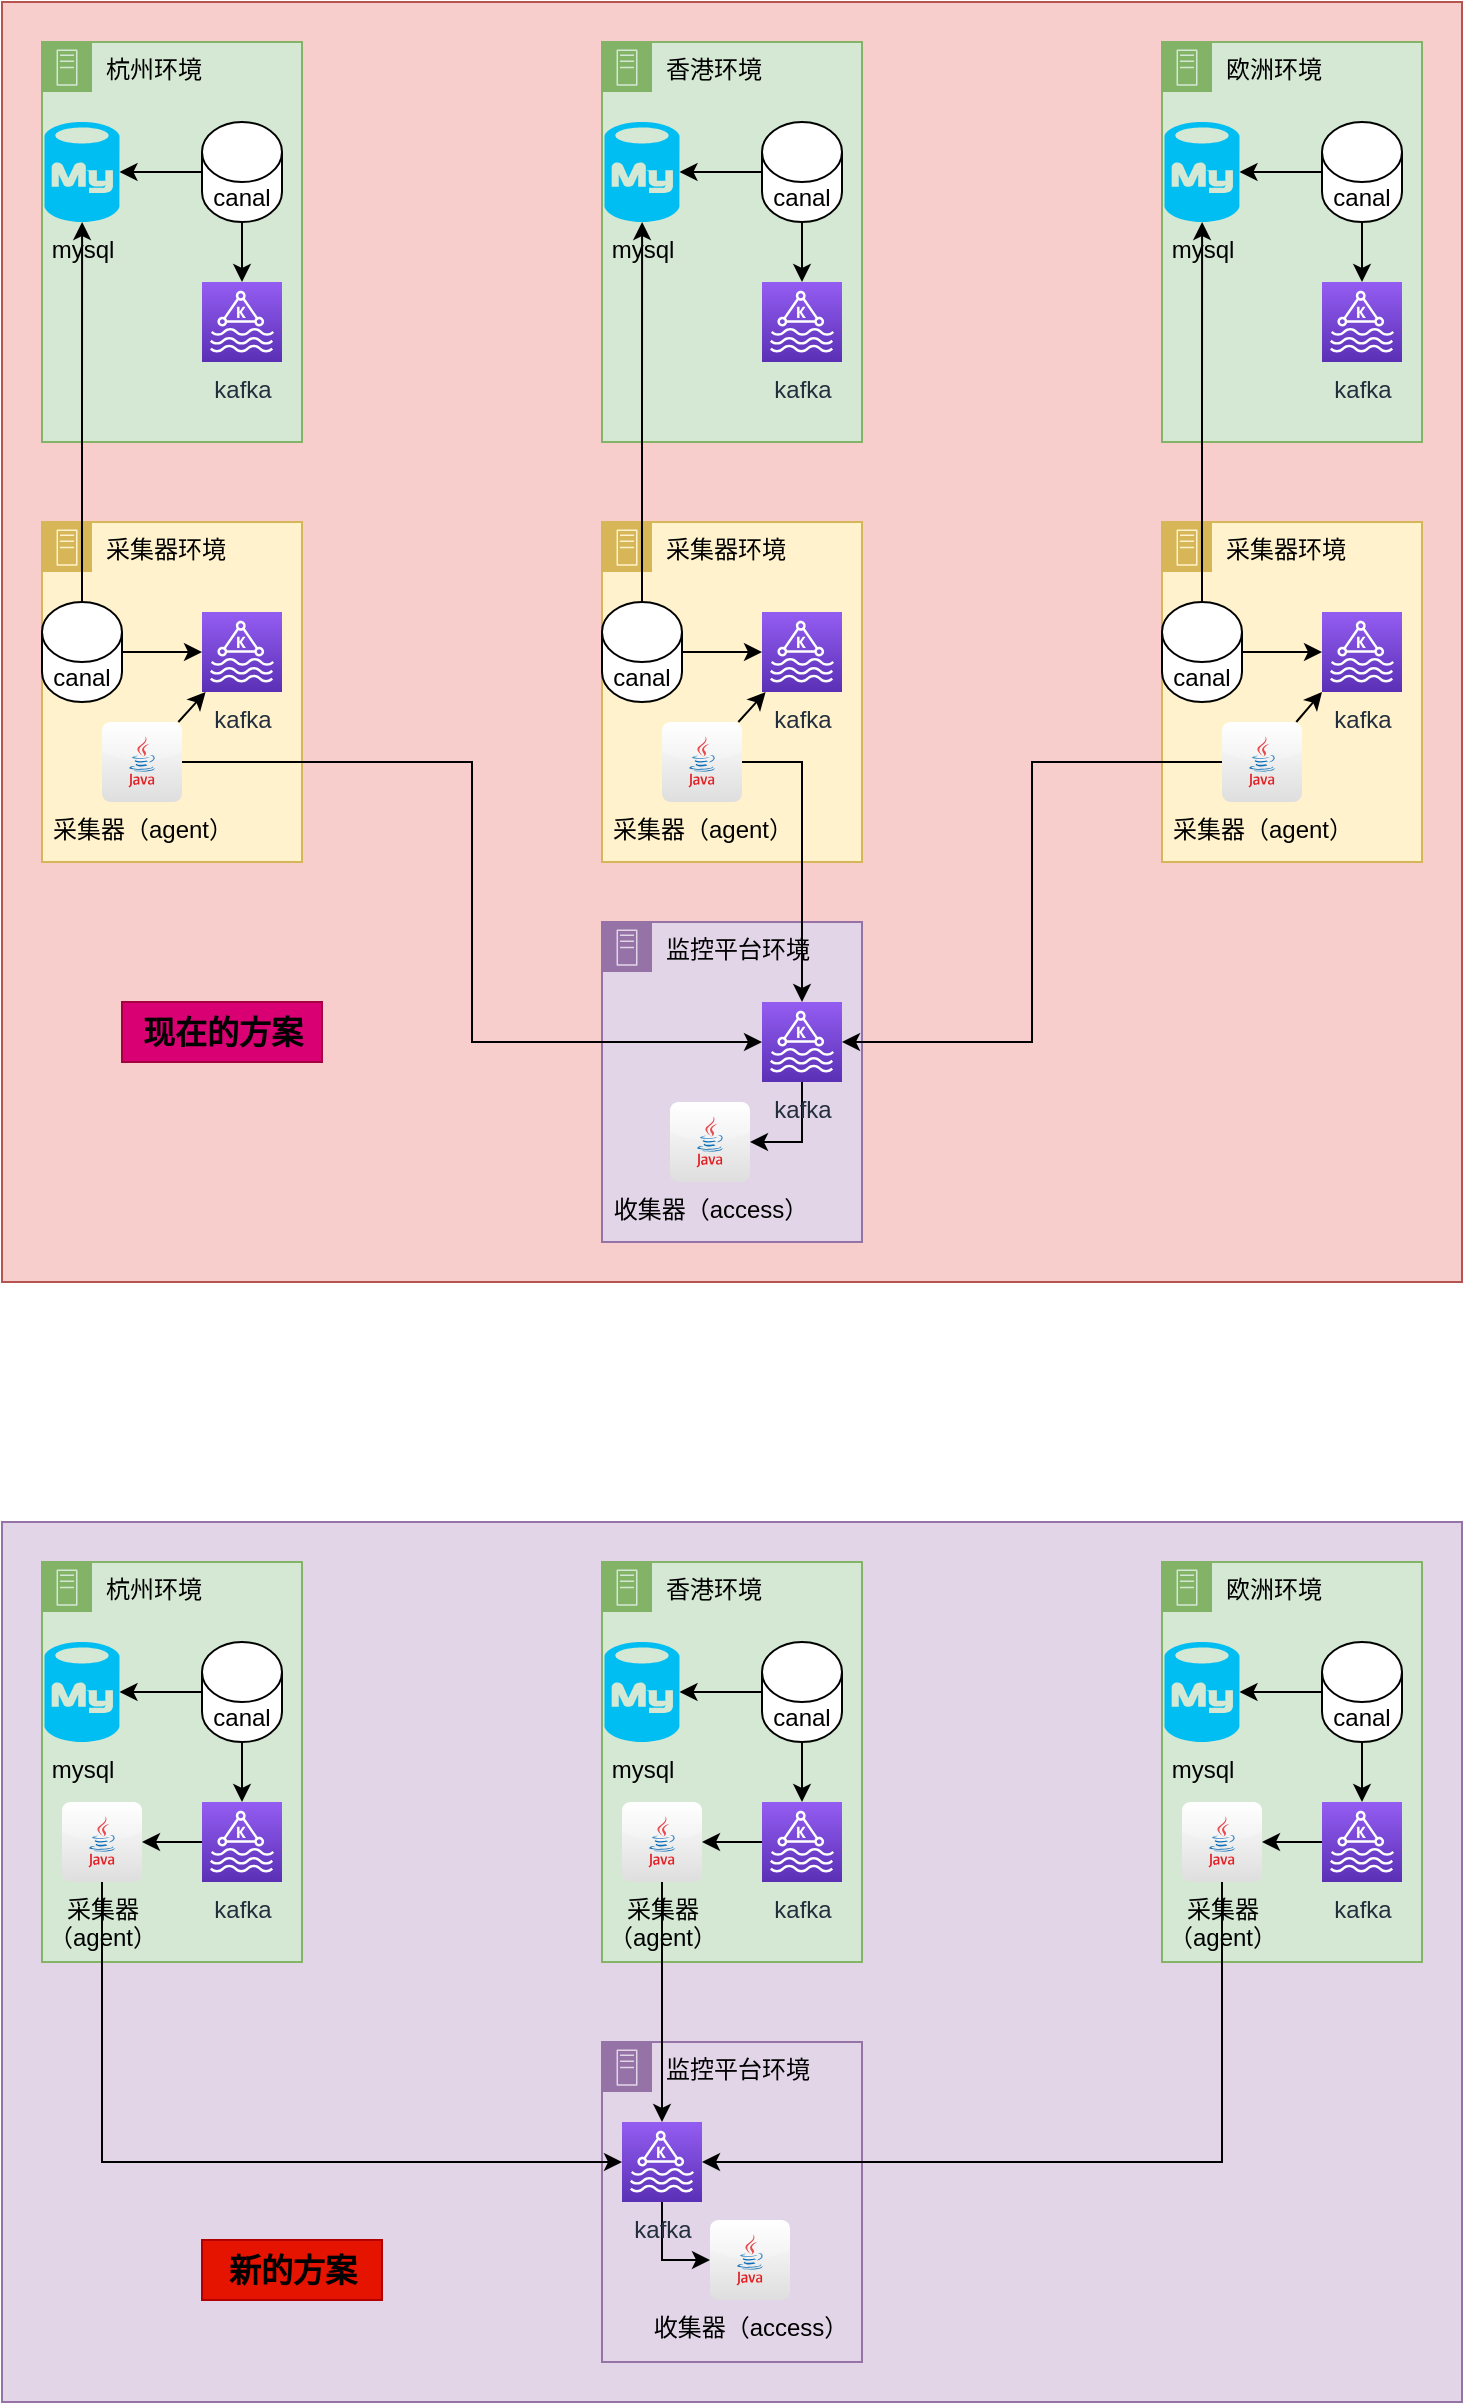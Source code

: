 <mxfile version="21.1.7" type="github">
  <diagram id="e5XlmohRygcE3HAHiwtp" name="第 1 页">
    <mxGraphModel dx="1195" dy="630" grid="1" gridSize="10" guides="1" tooltips="1" connect="1" arrows="1" fold="1" page="1" pageScale="1" pageWidth="827" pageHeight="1169" math="0" shadow="0">
      <root>
        <mxCell id="0" />
        <mxCell id="1" parent="0" />
        <mxCell id="fQrozdUmTU6Yqc6vimsS-58" value="" style="rounded=0;whiteSpace=wrap;html=1;fillColor=#e1d5e7;strokeColor=#9673a6;" vertex="1" parent="1">
          <mxGeometry x="20" y="780" width="730" height="440" as="geometry" />
        </mxCell>
        <mxCell id="fQrozdUmTU6Yqc6vimsS-57" value="" style="rounded=0;whiteSpace=wrap;html=1;fillColor=#f8cecc;strokeColor=#b85450;" vertex="1" parent="1">
          <mxGeometry x="20" y="20" width="730" height="640" as="geometry" />
        </mxCell>
        <mxCell id="dhido_0Bd_AG6LenjZ0B-5" value="杭州环境" style="points=[[0,0],[0.25,0],[0.5,0],[0.75,0],[1,0],[1,0.25],[1,0.5],[1,0.75],[1,1],[0.75,1],[0.5,1],[0.25,1],[0,1],[0,0.75],[0,0.5],[0,0.25]];outlineConnect=0;html=1;whiteSpace=wrap;fontSize=12;fontStyle=0;container=1;pointerEvents=0;collapsible=0;recursiveResize=0;shape=mxgraph.aws4.group;grIcon=mxgraph.aws4.group_on_premise;strokeColor=#82b366;fillColor=#d5e8d4;verticalAlign=top;align=left;spacingLeft=30;dashed=0;" parent="1" vertex="1">
          <mxGeometry x="40" y="40" width="130" height="200" as="geometry" />
        </mxCell>
        <mxCell id="dhido_0Bd_AG6LenjZ0B-11" value="mysql" style="verticalLabelPosition=bottom;html=1;verticalAlign=top;align=center;strokeColor=none;fillColor=#00BEF2;shape=mxgraph.azure.mysql_database;" parent="dhido_0Bd_AG6LenjZ0B-5" vertex="1">
          <mxGeometry x="1.25" y="40" width="37.5" height="50" as="geometry" />
        </mxCell>
        <mxCell id="dhido_0Bd_AG6LenjZ0B-8" value="kafka" style="sketch=0;points=[[0,0,0],[0.25,0,0],[0.5,0,0],[0.75,0,0],[1,0,0],[0,1,0],[0.25,1,0],[0.5,1,0],[0.75,1,0],[1,1,0],[0,0.25,0],[0,0.5,0],[0,0.75,0],[1,0.25,0],[1,0.5,0],[1,0.75,0]];outlineConnect=0;fontColor=#232F3E;gradientColor=#945DF2;gradientDirection=north;fillColor=#5A30B5;strokeColor=#ffffff;dashed=0;verticalLabelPosition=bottom;verticalAlign=top;align=center;html=1;fontSize=12;fontStyle=0;aspect=fixed;shape=mxgraph.aws4.resourceIcon;resIcon=mxgraph.aws4.managed_streaming_for_kafka;" parent="dhido_0Bd_AG6LenjZ0B-5" vertex="1">
          <mxGeometry x="80" y="120" width="40" height="40" as="geometry" />
        </mxCell>
        <mxCell id="dhido_0Bd_AG6LenjZ0B-18" value="" style="edgeStyle=orthogonalEdgeStyle;rounded=0;orthogonalLoop=1;jettySize=auto;html=1;" parent="dhido_0Bd_AG6LenjZ0B-5" source="dhido_0Bd_AG6LenjZ0B-15" target="dhido_0Bd_AG6LenjZ0B-11" edge="1">
          <mxGeometry relative="1" as="geometry" />
        </mxCell>
        <mxCell id="dhido_0Bd_AG6LenjZ0B-21" value="" style="edgeStyle=orthogonalEdgeStyle;rounded=0;orthogonalLoop=1;jettySize=auto;html=1;" parent="dhido_0Bd_AG6LenjZ0B-5" source="dhido_0Bd_AG6LenjZ0B-15" target="dhido_0Bd_AG6LenjZ0B-8" edge="1">
          <mxGeometry relative="1" as="geometry" />
        </mxCell>
        <mxCell id="dhido_0Bd_AG6LenjZ0B-15" value="canal" style="shape=cylinder3;whiteSpace=wrap;html=1;boundedLbl=1;backgroundOutline=1;size=15;" parent="dhido_0Bd_AG6LenjZ0B-5" vertex="1">
          <mxGeometry x="80" y="40" width="40" height="50" as="geometry" />
        </mxCell>
        <mxCell id="dhido_0Bd_AG6LenjZ0B-6" value="香港环境" style="points=[[0,0],[0.25,0],[0.5,0],[0.75,0],[1,0],[1,0.25],[1,0.5],[1,0.75],[1,1],[0.75,1],[0.5,1],[0.25,1],[0,1],[0,0.75],[0,0.5],[0,0.25]];outlineConnect=0;html=1;whiteSpace=wrap;fontSize=12;fontStyle=0;container=1;pointerEvents=0;collapsible=0;recursiveResize=0;shape=mxgraph.aws4.group;grIcon=mxgraph.aws4.group_on_premise;verticalAlign=top;align=left;spacingLeft=30;dashed=0;fillColor=#d5e8d4;strokeColor=#82b366;" parent="1" vertex="1">
          <mxGeometry x="320" y="40" width="130" height="200" as="geometry" />
        </mxCell>
        <mxCell id="dhido_0Bd_AG6LenjZ0B-12" value="mysql" style="verticalLabelPosition=bottom;html=1;verticalAlign=top;align=center;strokeColor=none;fillColor=#00BEF2;shape=mxgraph.azure.mysql_database;" parent="dhido_0Bd_AG6LenjZ0B-6" vertex="1">
          <mxGeometry x="1.25" y="40" width="37.5" height="50" as="geometry" />
        </mxCell>
        <mxCell id="dhido_0Bd_AG6LenjZ0B-13" value="kafka" style="sketch=0;points=[[0,0,0],[0.25,0,0],[0.5,0,0],[0.75,0,0],[1,0,0],[0,1,0],[0.25,1,0],[0.5,1,0],[0.75,1,0],[1,1,0],[0,0.25,0],[0,0.5,0],[0,0.75,0],[1,0.25,0],[1,0.5,0],[1,0.75,0]];outlineConnect=0;fontColor=#232F3E;gradientColor=#945DF2;gradientDirection=north;fillColor=#5A30B5;strokeColor=#ffffff;dashed=0;verticalLabelPosition=bottom;verticalAlign=top;align=center;html=1;fontSize=12;fontStyle=0;aspect=fixed;shape=mxgraph.aws4.resourceIcon;resIcon=mxgraph.aws4.managed_streaming_for_kafka;" parent="dhido_0Bd_AG6LenjZ0B-6" vertex="1">
          <mxGeometry x="80" y="120" width="40" height="40" as="geometry" />
        </mxCell>
        <mxCell id="dhido_0Bd_AG6LenjZ0B-19" value="" style="edgeStyle=orthogonalEdgeStyle;rounded=0;orthogonalLoop=1;jettySize=auto;html=1;" parent="dhido_0Bd_AG6LenjZ0B-6" source="dhido_0Bd_AG6LenjZ0B-17" target="dhido_0Bd_AG6LenjZ0B-12" edge="1">
          <mxGeometry relative="1" as="geometry" />
        </mxCell>
        <mxCell id="dhido_0Bd_AG6LenjZ0B-23" value="" style="edgeStyle=orthogonalEdgeStyle;rounded=0;orthogonalLoop=1;jettySize=auto;html=1;" parent="dhido_0Bd_AG6LenjZ0B-6" source="dhido_0Bd_AG6LenjZ0B-17" target="dhido_0Bd_AG6LenjZ0B-13" edge="1">
          <mxGeometry relative="1" as="geometry" />
        </mxCell>
        <mxCell id="dhido_0Bd_AG6LenjZ0B-17" value="canal" style="shape=cylinder3;whiteSpace=wrap;html=1;boundedLbl=1;backgroundOutline=1;size=15;" parent="dhido_0Bd_AG6LenjZ0B-6" vertex="1">
          <mxGeometry x="80" y="40" width="40" height="50" as="geometry" />
        </mxCell>
        <mxCell id="dhido_0Bd_AG6LenjZ0B-7" value="欧洲环境" style="points=[[0,0],[0.25,0],[0.5,0],[0.75,0],[1,0],[1,0.25],[1,0.5],[1,0.75],[1,1],[0.75,1],[0.5,1],[0.25,1],[0,1],[0,0.75],[0,0.5],[0,0.25]];outlineConnect=0;html=1;whiteSpace=wrap;fontSize=12;fontStyle=0;container=1;pointerEvents=0;collapsible=0;recursiveResize=0;shape=mxgraph.aws4.group;grIcon=mxgraph.aws4.group_on_premise;strokeColor=#82b366;fillColor=#d5e8d4;verticalAlign=top;align=left;spacingLeft=30;dashed=0;" parent="1" vertex="1">
          <mxGeometry x="600" y="40" width="130" height="200" as="geometry" />
        </mxCell>
        <mxCell id="dhido_0Bd_AG6LenjZ0B-9" value="mysql" style="verticalLabelPosition=bottom;html=1;verticalAlign=top;align=center;strokeColor=none;fillColor=#00BEF2;shape=mxgraph.azure.mysql_database;" parent="dhido_0Bd_AG6LenjZ0B-7" vertex="1">
          <mxGeometry x="1.25" y="40" width="37.5" height="50" as="geometry" />
        </mxCell>
        <mxCell id="dhido_0Bd_AG6LenjZ0B-14" value="kafka" style="sketch=0;points=[[0,0,0],[0.25,0,0],[0.5,0,0],[0.75,0,0],[1,0,0],[0,1,0],[0.25,1,0],[0.5,1,0],[0.75,1,0],[1,1,0],[0,0.25,0],[0,0.5,0],[0,0.75,0],[1,0.25,0],[1,0.5,0],[1,0.75,0]];outlineConnect=0;fontColor=#232F3E;gradientColor=#945DF2;gradientDirection=north;fillColor=#5A30B5;strokeColor=#ffffff;dashed=0;verticalLabelPosition=bottom;verticalAlign=top;align=center;html=1;fontSize=12;fontStyle=0;aspect=fixed;shape=mxgraph.aws4.resourceIcon;resIcon=mxgraph.aws4.managed_streaming_for_kafka;" parent="dhido_0Bd_AG6LenjZ0B-7" vertex="1">
          <mxGeometry x="80" y="120" width="40" height="40" as="geometry" />
        </mxCell>
        <mxCell id="dhido_0Bd_AG6LenjZ0B-20" value="" style="edgeStyle=orthogonalEdgeStyle;rounded=0;orthogonalLoop=1;jettySize=auto;html=1;" parent="dhido_0Bd_AG6LenjZ0B-7" source="dhido_0Bd_AG6LenjZ0B-16" target="dhido_0Bd_AG6LenjZ0B-9" edge="1">
          <mxGeometry relative="1" as="geometry" />
        </mxCell>
        <mxCell id="dhido_0Bd_AG6LenjZ0B-24" value="" style="edgeStyle=orthogonalEdgeStyle;rounded=0;orthogonalLoop=1;jettySize=auto;html=1;" parent="dhido_0Bd_AG6LenjZ0B-7" source="dhido_0Bd_AG6LenjZ0B-16" target="dhido_0Bd_AG6LenjZ0B-14" edge="1">
          <mxGeometry relative="1" as="geometry" />
        </mxCell>
        <mxCell id="dhido_0Bd_AG6LenjZ0B-16" value="canal" style="shape=cylinder3;whiteSpace=wrap;html=1;boundedLbl=1;backgroundOutline=1;size=15;" parent="dhido_0Bd_AG6LenjZ0B-7" vertex="1">
          <mxGeometry x="80" y="40" width="40" height="50" as="geometry" />
        </mxCell>
        <mxCell id="dhido_0Bd_AG6LenjZ0B-38" value="监控平台环境" style="points=[[0,0],[0.25,0],[0.5,0],[0.75,0],[1,0],[1,0.25],[1,0.5],[1,0.75],[1,1],[0.75,1],[0.5,1],[0.25,1],[0,1],[0,0.75],[0,0.5],[0,0.25]];outlineConnect=0;html=1;whiteSpace=wrap;fontSize=12;fontStyle=0;container=1;pointerEvents=0;collapsible=0;recursiveResize=0;shape=mxgraph.aws4.group;grIcon=mxgraph.aws4.group_on_premise;verticalAlign=top;align=left;spacingLeft=30;dashed=0;fillColor=#e1d5e7;strokeColor=#9673a6;" parent="1" vertex="1">
          <mxGeometry x="320" y="480" width="130" height="160" as="geometry" />
        </mxCell>
        <mxCell id="fQrozdUmTU6Yqc6vimsS-53" style="edgeStyle=orthogonalEdgeStyle;rounded=0;orthogonalLoop=1;jettySize=auto;html=1;" edge="1" parent="dhido_0Bd_AG6LenjZ0B-38" source="dhido_0Bd_AG6LenjZ0B-41" target="fQrozdUmTU6Yqc6vimsS-52">
          <mxGeometry relative="1" as="geometry">
            <Array as="points">
              <mxPoint x="100" y="110" />
            </Array>
          </mxGeometry>
        </mxCell>
        <mxCell id="dhido_0Bd_AG6LenjZ0B-41" value="kafka" style="sketch=0;points=[[0,0,0],[0.25,0,0],[0.5,0,0],[0.75,0,0],[1,0,0],[0,1,0],[0.25,1,0],[0.5,1,0],[0.75,1,0],[1,1,0],[0,0.25,0],[0,0.5,0],[0,0.75,0],[1,0.25,0],[1,0.5,0],[1,0.75,0]];outlineConnect=0;fontColor=#232F3E;gradientColor=#945DF2;gradientDirection=north;fillColor=#5A30B5;strokeColor=#ffffff;dashed=0;verticalLabelPosition=bottom;verticalAlign=top;align=center;html=1;fontSize=12;fontStyle=0;aspect=fixed;shape=mxgraph.aws4.resourceIcon;resIcon=mxgraph.aws4.managed_streaming_for_kafka;" parent="dhido_0Bd_AG6LenjZ0B-38" vertex="1">
          <mxGeometry x="80" y="40" width="40" height="40" as="geometry" />
        </mxCell>
        <mxCell id="fQrozdUmTU6Yqc6vimsS-52" value="收集器（access）" style="dashed=0;outlineConnect=0;html=1;align=center;labelPosition=center;verticalLabelPosition=bottom;verticalAlign=top;shape=mxgraph.webicons.java;gradientColor=#DFDEDE" vertex="1" parent="dhido_0Bd_AG6LenjZ0B-38">
          <mxGeometry x="34" y="90" width="40" height="40" as="geometry" />
        </mxCell>
        <mxCell id="dhido_0Bd_AG6LenjZ0B-75" value="现在的方案" style="text;html=1;align=center;verticalAlign=middle;resizable=0;points=[];autosize=1;strokeColor=#A50040;fillColor=#d80073;fontColor=#000000;fontStyle=1;fontSize=16;" parent="1" vertex="1">
          <mxGeometry x="80" y="520" width="100" height="30" as="geometry" />
        </mxCell>
        <mxCell id="fQrozdUmTU6Yqc6vimsS-1" value="新的方案" style="text;html=1;align=center;verticalAlign=middle;resizable=0;points=[];autosize=1;strokeColor=#B20000;fillColor=#e51400;fontColor=#000000;fontStyle=1;fontSize=16;" vertex="1" parent="1">
          <mxGeometry x="120" y="1139" width="90" height="30" as="geometry" />
        </mxCell>
        <mxCell id="fQrozdUmTU6Yqc6vimsS-2" value="杭州环境" style="points=[[0,0],[0.25,0],[0.5,0],[0.75,0],[1,0],[1,0.25],[1,0.5],[1,0.75],[1,1],[0.75,1],[0.5,1],[0.25,1],[0,1],[0,0.75],[0,0.5],[0,0.25]];outlineConnect=0;html=1;whiteSpace=wrap;fontSize=12;fontStyle=0;container=1;pointerEvents=0;collapsible=0;recursiveResize=0;shape=mxgraph.aws4.group;grIcon=mxgraph.aws4.group_on_premise;strokeColor=#82b366;fillColor=#d5e8d4;verticalAlign=top;align=left;spacingLeft=30;dashed=0;" vertex="1" parent="1">
          <mxGeometry x="40" y="800" width="130" height="200" as="geometry" />
        </mxCell>
        <mxCell id="fQrozdUmTU6Yqc6vimsS-3" value="mysql" style="verticalLabelPosition=bottom;html=1;verticalAlign=top;align=center;strokeColor=none;fillColor=#00BEF2;shape=mxgraph.azure.mysql_database;" vertex="1" parent="fQrozdUmTU6Yqc6vimsS-2">
          <mxGeometry x="1.25" y="40" width="37.5" height="50" as="geometry" />
        </mxCell>
        <mxCell id="fQrozdUmTU6Yqc6vimsS-44" value="" style="edgeStyle=orthogonalEdgeStyle;rounded=0;orthogonalLoop=1;jettySize=auto;html=1;" edge="1" parent="fQrozdUmTU6Yqc6vimsS-2" source="fQrozdUmTU6Yqc6vimsS-4" target="fQrozdUmTU6Yqc6vimsS-43">
          <mxGeometry relative="1" as="geometry" />
        </mxCell>
        <mxCell id="fQrozdUmTU6Yqc6vimsS-4" value="kafka" style="sketch=0;points=[[0,0,0],[0.25,0,0],[0.5,0,0],[0.75,0,0],[1,0,0],[0,1,0],[0.25,1,0],[0.5,1,0],[0.75,1,0],[1,1,0],[0,0.25,0],[0,0.5,0],[0,0.75,0],[1,0.25,0],[1,0.5,0],[1,0.75,0]];outlineConnect=0;fontColor=#232F3E;gradientColor=#945DF2;gradientDirection=north;fillColor=#5A30B5;strokeColor=#ffffff;dashed=0;verticalLabelPosition=bottom;verticalAlign=top;align=center;html=1;fontSize=12;fontStyle=0;aspect=fixed;shape=mxgraph.aws4.resourceIcon;resIcon=mxgraph.aws4.managed_streaming_for_kafka;" vertex="1" parent="fQrozdUmTU6Yqc6vimsS-2">
          <mxGeometry x="80" y="120" width="40" height="40" as="geometry" />
        </mxCell>
        <mxCell id="fQrozdUmTU6Yqc6vimsS-5" value="" style="edgeStyle=orthogonalEdgeStyle;rounded=0;orthogonalLoop=1;jettySize=auto;html=1;" edge="1" parent="fQrozdUmTU6Yqc6vimsS-2" source="fQrozdUmTU6Yqc6vimsS-7" target="fQrozdUmTU6Yqc6vimsS-3">
          <mxGeometry relative="1" as="geometry" />
        </mxCell>
        <mxCell id="fQrozdUmTU6Yqc6vimsS-6" value="" style="edgeStyle=orthogonalEdgeStyle;rounded=0;orthogonalLoop=1;jettySize=auto;html=1;" edge="1" parent="fQrozdUmTU6Yqc6vimsS-2" source="fQrozdUmTU6Yqc6vimsS-7" target="fQrozdUmTU6Yqc6vimsS-4">
          <mxGeometry relative="1" as="geometry" />
        </mxCell>
        <mxCell id="fQrozdUmTU6Yqc6vimsS-7" value="canal" style="shape=cylinder3;whiteSpace=wrap;html=1;boundedLbl=1;backgroundOutline=1;size=15;" vertex="1" parent="fQrozdUmTU6Yqc6vimsS-2">
          <mxGeometry x="80" y="40" width="40" height="50" as="geometry" />
        </mxCell>
        <mxCell id="fQrozdUmTU6Yqc6vimsS-43" value="采集器&lt;br&gt;（agent）" style="dashed=0;outlineConnect=0;html=1;align=center;labelPosition=center;verticalLabelPosition=bottom;verticalAlign=top;shape=mxgraph.webicons.java;gradientColor=#DFDEDE" vertex="1" parent="fQrozdUmTU6Yqc6vimsS-2">
          <mxGeometry x="10" y="120" width="40" height="40" as="geometry" />
        </mxCell>
        <mxCell id="dhido_0Bd_AG6LenjZ0B-47" value="采集器环境" style="points=[[0,0],[0.25,0],[0.5,0],[0.75,0],[1,0],[1,0.25],[1,0.5],[1,0.75],[1,1],[0.75,1],[0.5,1],[0.25,1],[0,1],[0,0.75],[0,0.5],[0,0.25]];outlineConnect=0;html=1;whiteSpace=wrap;fontSize=12;fontStyle=0;container=1;pointerEvents=0;collapsible=0;recursiveResize=0;shape=mxgraph.aws4.group;grIcon=mxgraph.aws4.group_on_premise;verticalAlign=top;align=left;spacingLeft=30;dashed=0;fillColor=#fff2cc;strokeColor=#d6b656;" parent="1" vertex="1">
          <mxGeometry x="40" y="280" width="130" height="170" as="geometry" />
        </mxCell>
        <mxCell id="dhido_0Bd_AG6LenjZ0B-52" value="canal" style="shape=cylinder3;whiteSpace=wrap;html=1;boundedLbl=1;backgroundOutline=1;size=15;" parent="dhido_0Bd_AG6LenjZ0B-47" vertex="1">
          <mxGeometry y="40" width="40" height="50" as="geometry" />
        </mxCell>
        <mxCell id="dhido_0Bd_AG6LenjZ0B-50" value="kafka" style="sketch=0;points=[[0,0,0],[0.25,0,0],[0.5,0,0],[0.75,0,0],[1,0,0],[0,1,0],[0.25,1,0],[0.5,1,0],[0.75,1,0],[1,1,0],[0,0.25,0],[0,0.5,0],[0,0.75,0],[1,0.25,0],[1,0.5,0],[1,0.75,0]];outlineConnect=0;fontColor=#232F3E;gradientColor=#945DF2;gradientDirection=north;fillColor=#5A30B5;strokeColor=#ffffff;dashed=0;verticalLabelPosition=bottom;verticalAlign=top;align=center;html=1;fontSize=12;fontStyle=0;aspect=fixed;shape=mxgraph.aws4.resourceIcon;resIcon=mxgraph.aws4.managed_streaming_for_kafka;" parent="dhido_0Bd_AG6LenjZ0B-47" vertex="1">
          <mxGeometry x="80" y="45" width="40" height="40" as="geometry" />
        </mxCell>
        <mxCell id="dhido_0Bd_AG6LenjZ0B-64" value="" style="edgeStyle=orthogonalEdgeStyle;rounded=0;orthogonalLoop=1;jettySize=auto;html=1;" parent="dhido_0Bd_AG6LenjZ0B-47" source="dhido_0Bd_AG6LenjZ0B-52" target="dhido_0Bd_AG6LenjZ0B-50" edge="1">
          <mxGeometry relative="1" as="geometry" />
        </mxCell>
        <mxCell id="fQrozdUmTU6Yqc6vimsS-15" style="rounded=0;orthogonalLoop=1;jettySize=auto;html=1;" edge="1" parent="dhido_0Bd_AG6LenjZ0B-47" source="fQrozdUmTU6Yqc6vimsS-14" target="dhido_0Bd_AG6LenjZ0B-50">
          <mxGeometry relative="1" as="geometry" />
        </mxCell>
        <mxCell id="fQrozdUmTU6Yqc6vimsS-14" value="采集器（agent）" style="dashed=0;outlineConnect=0;html=1;align=center;labelPosition=center;verticalLabelPosition=bottom;verticalAlign=top;shape=mxgraph.webicons.java;gradientColor=#DFDEDE" vertex="1" parent="dhido_0Bd_AG6LenjZ0B-47">
          <mxGeometry x="30" y="100" width="40" height="40" as="geometry" />
        </mxCell>
        <mxCell id="dhido_0Bd_AG6LenjZ0B-63" style="edgeStyle=orthogonalEdgeStyle;rounded=0;orthogonalLoop=1;jettySize=auto;html=1;" parent="1" source="dhido_0Bd_AG6LenjZ0B-52" target="dhido_0Bd_AG6LenjZ0B-11" edge="1">
          <mxGeometry relative="1" as="geometry" />
        </mxCell>
        <mxCell id="dhido_0Bd_AG6LenjZ0B-10" value="采集器环境" style="points=[[0,0],[0.25,0],[0.5,0],[0.75,0],[1,0],[1,0.25],[1,0.5],[1,0.75],[1,1],[0.75,1],[0.5,1],[0.25,1],[0,1],[0,0.75],[0,0.5],[0,0.25]];outlineConnect=0;html=1;whiteSpace=wrap;fontSize=12;fontStyle=0;container=1;pointerEvents=0;collapsible=0;recursiveResize=0;shape=mxgraph.aws4.group;grIcon=mxgraph.aws4.group_on_premise;verticalAlign=top;align=left;spacingLeft=30;dashed=0;fillColor=#fff2cc;strokeColor=#d6b656;" parent="1" vertex="1">
          <mxGeometry x="320" y="280" width="130" height="170" as="geometry" />
        </mxCell>
        <mxCell id="dhido_0Bd_AG6LenjZ0B-26" value="kafka" style="sketch=0;points=[[0,0,0],[0.25,0,0],[0.5,0,0],[0.75,0,0],[1,0,0],[0,1,0],[0.25,1,0],[0.5,1,0],[0.75,1,0],[1,1,0],[0,0.25,0],[0,0.5,0],[0,0.75,0],[1,0.25,0],[1,0.5,0],[1,0.75,0]];outlineConnect=0;fontColor=#232F3E;gradientColor=#945DF2;gradientDirection=north;fillColor=#5A30B5;strokeColor=#ffffff;dashed=0;verticalLabelPosition=bottom;verticalAlign=top;align=center;html=1;fontSize=12;fontStyle=0;aspect=fixed;shape=mxgraph.aws4.resourceIcon;resIcon=mxgraph.aws4.managed_streaming_for_kafka;" parent="dhido_0Bd_AG6LenjZ0B-10" vertex="1">
          <mxGeometry x="80" y="45" width="40" height="40" as="geometry" />
        </mxCell>
        <mxCell id="dhido_0Bd_AG6LenjZ0B-72" value="" style="edgeStyle=orthogonalEdgeStyle;rounded=0;orthogonalLoop=1;jettySize=auto;html=1;" parent="dhido_0Bd_AG6LenjZ0B-10" source="dhido_0Bd_AG6LenjZ0B-30" target="dhido_0Bd_AG6LenjZ0B-26" edge="1">
          <mxGeometry relative="1" as="geometry" />
        </mxCell>
        <mxCell id="dhido_0Bd_AG6LenjZ0B-30" value="canal" style="shape=cylinder3;whiteSpace=wrap;html=1;boundedLbl=1;backgroundOutline=1;size=15;" parent="dhido_0Bd_AG6LenjZ0B-10" vertex="1">
          <mxGeometry y="40" width="40" height="50" as="geometry" />
        </mxCell>
        <mxCell id="fQrozdUmTU6Yqc6vimsS-18" style="rounded=0;orthogonalLoop=1;jettySize=auto;html=1;" edge="1" parent="dhido_0Bd_AG6LenjZ0B-10" source="fQrozdUmTU6Yqc6vimsS-17" target="dhido_0Bd_AG6LenjZ0B-26">
          <mxGeometry relative="1" as="geometry" />
        </mxCell>
        <mxCell id="fQrozdUmTU6Yqc6vimsS-17" value="采集器（agent）" style="dashed=0;outlineConnect=0;html=1;align=center;labelPosition=center;verticalLabelPosition=bottom;verticalAlign=top;shape=mxgraph.webicons.java;gradientColor=#DFDEDE" vertex="1" parent="dhido_0Bd_AG6LenjZ0B-10">
          <mxGeometry x="30" y="100" width="40" height="40" as="geometry" />
        </mxCell>
        <mxCell id="dhido_0Bd_AG6LenjZ0B-68" style="edgeStyle=orthogonalEdgeStyle;rounded=0;orthogonalLoop=1;jettySize=auto;html=1;" parent="1" source="dhido_0Bd_AG6LenjZ0B-30" target="dhido_0Bd_AG6LenjZ0B-12" edge="1">
          <mxGeometry relative="1" as="geometry" />
        </mxCell>
        <mxCell id="dhido_0Bd_AG6LenjZ0B-55" value="采集器环境" style="points=[[0,0],[0.25,0],[0.5,0],[0.75,0],[1,0],[1,0.25],[1,0.5],[1,0.75],[1,1],[0.75,1],[0.5,1],[0.25,1],[0,1],[0,0.75],[0,0.5],[0,0.25]];outlineConnect=0;html=1;whiteSpace=wrap;fontSize=12;fontStyle=0;container=1;pointerEvents=0;collapsible=0;recursiveResize=0;shape=mxgraph.aws4.group;grIcon=mxgraph.aws4.group_on_premise;verticalAlign=top;align=left;spacingLeft=30;dashed=0;fillColor=#fff2cc;strokeColor=#d6b656;" parent="1" vertex="1">
          <mxGeometry x="600" y="280" width="130" height="170" as="geometry" />
        </mxCell>
        <mxCell id="dhido_0Bd_AG6LenjZ0B-58" value="kafka" style="sketch=0;points=[[0,0,0],[0.25,0,0],[0.5,0,0],[0.75,0,0],[1,0,0],[0,1,0],[0.25,1,0],[0.5,1,0],[0.75,1,0],[1,1,0],[0,0.25,0],[0,0.5,0],[0,0.75,0],[1,0.25,0],[1,0.5,0],[1,0.75,0]];outlineConnect=0;fontColor=#232F3E;gradientColor=#945DF2;gradientDirection=north;fillColor=#5A30B5;strokeColor=#ffffff;dashed=0;verticalLabelPosition=bottom;verticalAlign=top;align=center;html=1;fontSize=12;fontStyle=0;aspect=fixed;shape=mxgraph.aws4.resourceIcon;resIcon=mxgraph.aws4.managed_streaming_for_kafka;" parent="dhido_0Bd_AG6LenjZ0B-55" vertex="1">
          <mxGeometry x="80" y="45" width="40" height="40" as="geometry" />
        </mxCell>
        <mxCell id="dhido_0Bd_AG6LenjZ0B-71" value="" style="edgeStyle=orthogonalEdgeStyle;rounded=0;orthogonalLoop=1;jettySize=auto;html=1;" parent="dhido_0Bd_AG6LenjZ0B-55" source="dhido_0Bd_AG6LenjZ0B-60" target="dhido_0Bd_AG6LenjZ0B-58" edge="1">
          <mxGeometry relative="1" as="geometry" />
        </mxCell>
        <mxCell id="dhido_0Bd_AG6LenjZ0B-60" value="canal" style="shape=cylinder3;whiteSpace=wrap;html=1;boundedLbl=1;backgroundOutline=1;size=15;" parent="dhido_0Bd_AG6LenjZ0B-55" vertex="1">
          <mxGeometry y="40" width="40" height="50" as="geometry" />
        </mxCell>
        <mxCell id="fQrozdUmTU6Yqc6vimsS-21" style="rounded=0;orthogonalLoop=1;jettySize=auto;html=1;entryX=0;entryY=1;entryDx=0;entryDy=0;entryPerimeter=0;" edge="1" parent="dhido_0Bd_AG6LenjZ0B-55" source="fQrozdUmTU6Yqc6vimsS-19" target="dhido_0Bd_AG6LenjZ0B-58">
          <mxGeometry relative="1" as="geometry" />
        </mxCell>
        <mxCell id="fQrozdUmTU6Yqc6vimsS-19" value="采集器（agent）" style="dashed=0;outlineConnect=0;html=1;align=center;labelPosition=center;verticalLabelPosition=bottom;verticalAlign=top;shape=mxgraph.webicons.java;gradientColor=#DFDEDE" vertex="1" parent="dhido_0Bd_AG6LenjZ0B-55">
          <mxGeometry x="30" y="100" width="40" height="40" as="geometry" />
        </mxCell>
        <mxCell id="dhido_0Bd_AG6LenjZ0B-69" style="edgeStyle=orthogonalEdgeStyle;rounded=0;orthogonalLoop=1;jettySize=auto;html=1;" parent="1" source="dhido_0Bd_AG6LenjZ0B-60" target="dhido_0Bd_AG6LenjZ0B-9" edge="1">
          <mxGeometry relative="1" as="geometry" />
        </mxCell>
        <mxCell id="fQrozdUmTU6Yqc6vimsS-16" style="edgeStyle=orthogonalEdgeStyle;rounded=0;orthogonalLoop=1;jettySize=auto;html=1;entryX=0;entryY=0.5;entryDx=0;entryDy=0;entryPerimeter=0;" edge="1" parent="1" source="fQrozdUmTU6Yqc6vimsS-14" target="dhido_0Bd_AG6LenjZ0B-41">
          <mxGeometry relative="1" as="geometry" />
        </mxCell>
        <mxCell id="dhido_0Bd_AG6LenjZ0B-46" style="edgeStyle=orthogonalEdgeStyle;rounded=0;orthogonalLoop=1;jettySize=auto;html=1;" parent="1" source="fQrozdUmTU6Yqc6vimsS-17" target="dhido_0Bd_AG6LenjZ0B-41" edge="1">
          <mxGeometry relative="1" as="geometry" />
        </mxCell>
        <mxCell id="dhido_0Bd_AG6LenjZ0B-67" style="edgeStyle=orthogonalEdgeStyle;rounded=0;orthogonalLoop=1;jettySize=auto;html=1;entryX=1;entryY=0.5;entryDx=0;entryDy=0;entryPerimeter=0;" parent="1" source="fQrozdUmTU6Yqc6vimsS-19" target="dhido_0Bd_AG6LenjZ0B-41" edge="1">
          <mxGeometry relative="1" as="geometry" />
        </mxCell>
        <mxCell id="fQrozdUmTU6Yqc6vimsS-22" value="欧洲环境" style="points=[[0,0],[0.25,0],[0.5,0],[0.75,0],[1,0],[1,0.25],[1,0.5],[1,0.75],[1,1],[0.75,1],[0.5,1],[0.25,1],[0,1],[0,0.75],[0,0.5],[0,0.25]];outlineConnect=0;html=1;whiteSpace=wrap;fontSize=12;fontStyle=0;container=1;pointerEvents=0;collapsible=0;recursiveResize=0;shape=mxgraph.aws4.group;grIcon=mxgraph.aws4.group_on_premise;strokeColor=#82b366;fillColor=#d5e8d4;verticalAlign=top;align=left;spacingLeft=30;dashed=0;" vertex="1" parent="1">
          <mxGeometry x="600" y="800" width="130" height="200" as="geometry" />
        </mxCell>
        <mxCell id="fQrozdUmTU6Yqc6vimsS-23" value="mysql" style="verticalLabelPosition=bottom;html=1;verticalAlign=top;align=center;strokeColor=none;fillColor=#00BEF2;shape=mxgraph.azure.mysql_database;" vertex="1" parent="fQrozdUmTU6Yqc6vimsS-22">
          <mxGeometry x="1.25" y="40" width="37.5" height="50" as="geometry" />
        </mxCell>
        <mxCell id="fQrozdUmTU6Yqc6vimsS-48" value="" style="edgeStyle=orthogonalEdgeStyle;rounded=0;orthogonalLoop=1;jettySize=auto;html=1;" edge="1" parent="fQrozdUmTU6Yqc6vimsS-22" source="fQrozdUmTU6Yqc6vimsS-25" target="fQrozdUmTU6Yqc6vimsS-45">
          <mxGeometry relative="1" as="geometry" />
        </mxCell>
        <mxCell id="fQrozdUmTU6Yqc6vimsS-25" value="kafka" style="sketch=0;points=[[0,0,0],[0.25,0,0],[0.5,0,0],[0.75,0,0],[1,0,0],[0,1,0],[0.25,1,0],[0.5,1,0],[0.75,1,0],[1,1,0],[0,0.25,0],[0,0.5,0],[0,0.75,0],[1,0.25,0],[1,0.5,0],[1,0.75,0]];outlineConnect=0;fontColor=#232F3E;gradientColor=#945DF2;gradientDirection=north;fillColor=#5A30B5;strokeColor=#ffffff;dashed=0;verticalLabelPosition=bottom;verticalAlign=top;align=center;html=1;fontSize=12;fontStyle=0;aspect=fixed;shape=mxgraph.aws4.resourceIcon;resIcon=mxgraph.aws4.managed_streaming_for_kafka;" vertex="1" parent="fQrozdUmTU6Yqc6vimsS-22">
          <mxGeometry x="80" y="120" width="40" height="40" as="geometry" />
        </mxCell>
        <mxCell id="fQrozdUmTU6Yqc6vimsS-26" value="" style="edgeStyle=orthogonalEdgeStyle;rounded=0;orthogonalLoop=1;jettySize=auto;html=1;" edge="1" parent="fQrozdUmTU6Yqc6vimsS-22" source="fQrozdUmTU6Yqc6vimsS-28" target="fQrozdUmTU6Yqc6vimsS-23">
          <mxGeometry relative="1" as="geometry" />
        </mxCell>
        <mxCell id="fQrozdUmTU6Yqc6vimsS-27" value="" style="edgeStyle=orthogonalEdgeStyle;rounded=0;orthogonalLoop=1;jettySize=auto;html=1;" edge="1" parent="fQrozdUmTU6Yqc6vimsS-22" source="fQrozdUmTU6Yqc6vimsS-28" target="fQrozdUmTU6Yqc6vimsS-25">
          <mxGeometry relative="1" as="geometry" />
        </mxCell>
        <mxCell id="fQrozdUmTU6Yqc6vimsS-28" value="canal" style="shape=cylinder3;whiteSpace=wrap;html=1;boundedLbl=1;backgroundOutline=1;size=15;" vertex="1" parent="fQrozdUmTU6Yqc6vimsS-22">
          <mxGeometry x="80" y="40" width="40" height="50" as="geometry" />
        </mxCell>
        <mxCell id="fQrozdUmTU6Yqc6vimsS-45" value="采集器&lt;br&gt;（agent）" style="dashed=0;outlineConnect=0;html=1;align=center;labelPosition=center;verticalLabelPosition=bottom;verticalAlign=top;shape=mxgraph.webicons.java;gradientColor=#DFDEDE" vertex="1" parent="fQrozdUmTU6Yqc6vimsS-22">
          <mxGeometry x="10" y="120" width="40" height="40" as="geometry" />
        </mxCell>
        <mxCell id="fQrozdUmTU6Yqc6vimsS-30" value="香港环境" style="points=[[0,0],[0.25,0],[0.5,0],[0.75,0],[1,0],[1,0.25],[1,0.5],[1,0.75],[1,1],[0.75,1],[0.5,1],[0.25,1],[0,1],[0,0.75],[0,0.5],[0,0.25]];outlineConnect=0;html=1;whiteSpace=wrap;fontSize=12;fontStyle=0;container=1;pointerEvents=0;collapsible=0;recursiveResize=0;shape=mxgraph.aws4.group;grIcon=mxgraph.aws4.group_on_premise;strokeColor=#82b366;fillColor=#d5e8d4;verticalAlign=top;align=left;spacingLeft=30;dashed=0;" vertex="1" parent="1">
          <mxGeometry x="320" y="800" width="130" height="200" as="geometry" />
        </mxCell>
        <mxCell id="fQrozdUmTU6Yqc6vimsS-31" value="mysql" style="verticalLabelPosition=bottom;html=1;verticalAlign=top;align=center;strokeColor=none;fillColor=#00BEF2;shape=mxgraph.azure.mysql_database;" vertex="1" parent="fQrozdUmTU6Yqc6vimsS-30">
          <mxGeometry x="1.25" y="40" width="37.5" height="50" as="geometry" />
        </mxCell>
        <mxCell id="fQrozdUmTU6Yqc6vimsS-47" value="" style="edgeStyle=orthogonalEdgeStyle;rounded=0;orthogonalLoop=1;jettySize=auto;html=1;" edge="1" parent="fQrozdUmTU6Yqc6vimsS-30" source="fQrozdUmTU6Yqc6vimsS-33" target="fQrozdUmTU6Yqc6vimsS-46">
          <mxGeometry relative="1" as="geometry" />
        </mxCell>
        <mxCell id="fQrozdUmTU6Yqc6vimsS-33" value="kafka" style="sketch=0;points=[[0,0,0],[0.25,0,0],[0.5,0,0],[0.75,0,0],[1,0,0],[0,1,0],[0.25,1,0],[0.5,1,0],[0.75,1,0],[1,1,0],[0,0.25,0],[0,0.5,0],[0,0.75,0],[1,0.25,0],[1,0.5,0],[1,0.75,0]];outlineConnect=0;fontColor=#232F3E;gradientColor=#945DF2;gradientDirection=north;fillColor=#5A30B5;strokeColor=#ffffff;dashed=0;verticalLabelPosition=bottom;verticalAlign=top;align=center;html=1;fontSize=12;fontStyle=0;aspect=fixed;shape=mxgraph.aws4.resourceIcon;resIcon=mxgraph.aws4.managed_streaming_for_kafka;" vertex="1" parent="fQrozdUmTU6Yqc6vimsS-30">
          <mxGeometry x="80" y="120" width="40" height="40" as="geometry" />
        </mxCell>
        <mxCell id="fQrozdUmTU6Yqc6vimsS-34" value="" style="edgeStyle=orthogonalEdgeStyle;rounded=0;orthogonalLoop=1;jettySize=auto;html=1;" edge="1" parent="fQrozdUmTU6Yqc6vimsS-30" source="fQrozdUmTU6Yqc6vimsS-36" target="fQrozdUmTU6Yqc6vimsS-31">
          <mxGeometry relative="1" as="geometry" />
        </mxCell>
        <mxCell id="fQrozdUmTU6Yqc6vimsS-35" value="" style="edgeStyle=orthogonalEdgeStyle;rounded=0;orthogonalLoop=1;jettySize=auto;html=1;" edge="1" parent="fQrozdUmTU6Yqc6vimsS-30" source="fQrozdUmTU6Yqc6vimsS-36" target="fQrozdUmTU6Yqc6vimsS-33">
          <mxGeometry relative="1" as="geometry" />
        </mxCell>
        <mxCell id="fQrozdUmTU6Yqc6vimsS-36" value="canal" style="shape=cylinder3;whiteSpace=wrap;html=1;boundedLbl=1;backgroundOutline=1;size=15;" vertex="1" parent="fQrozdUmTU6Yqc6vimsS-30">
          <mxGeometry x="80" y="40" width="40" height="50" as="geometry" />
        </mxCell>
        <mxCell id="fQrozdUmTU6Yqc6vimsS-46" value="采集器&lt;br&gt;（agent）" style="dashed=0;outlineConnect=0;html=1;align=center;labelPosition=center;verticalLabelPosition=bottom;verticalAlign=top;shape=mxgraph.webicons.java;gradientColor=#DFDEDE" vertex="1" parent="fQrozdUmTU6Yqc6vimsS-30">
          <mxGeometry x="10" y="120" width="40" height="40" as="geometry" />
        </mxCell>
        <mxCell id="fQrozdUmTU6Yqc6vimsS-38" value="监控平台环境" style="points=[[0,0],[0.25,0],[0.5,0],[0.75,0],[1,0],[1,0.25],[1,0.5],[1,0.75],[1,1],[0.75,1],[0.5,1],[0.25,1],[0,1],[0,0.75],[0,0.5],[0,0.25]];outlineConnect=0;html=1;whiteSpace=wrap;fontSize=12;fontStyle=0;container=1;pointerEvents=0;collapsible=0;recursiveResize=0;shape=mxgraph.aws4.group;grIcon=mxgraph.aws4.group_on_premise;verticalAlign=top;align=left;spacingLeft=30;dashed=0;fillColor=#e1d5e7;strokeColor=#9673a6;" vertex="1" parent="1">
          <mxGeometry x="320" y="1040" width="130" height="160" as="geometry" />
        </mxCell>
        <mxCell id="fQrozdUmTU6Yqc6vimsS-55" style="edgeStyle=orthogonalEdgeStyle;rounded=0;orthogonalLoop=1;jettySize=auto;html=1;" edge="1" parent="fQrozdUmTU6Yqc6vimsS-38" source="fQrozdUmTU6Yqc6vimsS-39" target="fQrozdUmTU6Yqc6vimsS-54">
          <mxGeometry relative="1" as="geometry">
            <Array as="points">
              <mxPoint x="30" y="109" />
            </Array>
          </mxGeometry>
        </mxCell>
        <mxCell id="fQrozdUmTU6Yqc6vimsS-39" value="kafka" style="sketch=0;points=[[0,0,0],[0.25,0,0],[0.5,0,0],[0.75,0,0],[1,0,0],[0,1,0],[0.25,1,0],[0.5,1,0],[0.75,1,0],[1,1,0],[0,0.25,0],[0,0.5,0],[0,0.75,0],[1,0.25,0],[1,0.5,0],[1,0.75,0]];outlineConnect=0;fontColor=#232F3E;gradientColor=#945DF2;gradientDirection=north;fillColor=#5A30B5;strokeColor=#ffffff;dashed=0;verticalLabelPosition=bottom;verticalAlign=top;align=center;html=1;fontSize=12;fontStyle=0;aspect=fixed;shape=mxgraph.aws4.resourceIcon;resIcon=mxgraph.aws4.managed_streaming_for_kafka;" vertex="1" parent="fQrozdUmTU6Yqc6vimsS-38">
          <mxGeometry x="10" y="40" width="40" height="40" as="geometry" />
        </mxCell>
        <mxCell id="fQrozdUmTU6Yqc6vimsS-54" value="收集器（access）" style="dashed=0;outlineConnect=0;html=1;align=center;labelPosition=center;verticalLabelPosition=bottom;verticalAlign=top;shape=mxgraph.webicons.java;gradientColor=#DFDEDE" vertex="1" parent="fQrozdUmTU6Yqc6vimsS-38">
          <mxGeometry x="54" y="89" width="40" height="40" as="geometry" />
        </mxCell>
        <mxCell id="fQrozdUmTU6Yqc6vimsS-40" style="edgeStyle=orthogonalEdgeStyle;rounded=0;orthogonalLoop=1;jettySize=auto;html=1;entryX=0;entryY=0.5;entryDx=0;entryDy=0;entryPerimeter=0;" edge="1" parent="1" source="fQrozdUmTU6Yqc6vimsS-43" target="fQrozdUmTU6Yqc6vimsS-39">
          <mxGeometry relative="1" as="geometry">
            <mxPoint x="65" y="965" as="sourcePoint" />
            <Array as="points">
              <mxPoint x="70" y="1100" />
            </Array>
          </mxGeometry>
        </mxCell>
        <mxCell id="fQrozdUmTU6Yqc6vimsS-50" style="edgeStyle=orthogonalEdgeStyle;rounded=0;orthogonalLoop=1;jettySize=auto;html=1;entryX=1;entryY=0.5;entryDx=0;entryDy=0;entryPerimeter=0;" edge="1" parent="1" source="fQrozdUmTU6Yqc6vimsS-45" target="fQrozdUmTU6Yqc6vimsS-39">
          <mxGeometry relative="1" as="geometry">
            <Array as="points">
              <mxPoint x="630" y="1100" />
            </Array>
          </mxGeometry>
        </mxCell>
        <mxCell id="fQrozdUmTU6Yqc6vimsS-56" style="edgeStyle=orthogonalEdgeStyle;rounded=0;orthogonalLoop=1;jettySize=auto;html=1;" edge="1" parent="1" source="fQrozdUmTU6Yqc6vimsS-46" target="fQrozdUmTU6Yqc6vimsS-39">
          <mxGeometry relative="1" as="geometry" />
        </mxCell>
      </root>
    </mxGraphModel>
  </diagram>
</mxfile>
